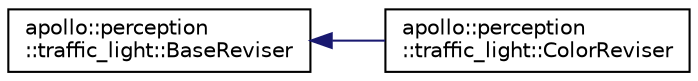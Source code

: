 digraph "Graphical Class Hierarchy"
{
  edge [fontname="Helvetica",fontsize="10",labelfontname="Helvetica",labelfontsize="10"];
  node [fontname="Helvetica",fontsize="10",shape=record];
  rankdir="LR";
  Node0 [label="apollo::perception\l::traffic_light::BaseReviser",height=0.2,width=0.4,color="black", fillcolor="white", style="filled",URL="$classapollo_1_1perception_1_1traffic__light_1_1BaseReviser.html"];
  Node0 -> Node1 [dir="back",color="midnightblue",fontsize="10",style="solid",fontname="Helvetica"];
  Node1 [label="apollo::perception\l::traffic_light::ColorReviser",height=0.2,width=0.4,color="black", fillcolor="white", style="filled",URL="$classapollo_1_1perception_1_1traffic__light_1_1ColorReviser.html"];
}
